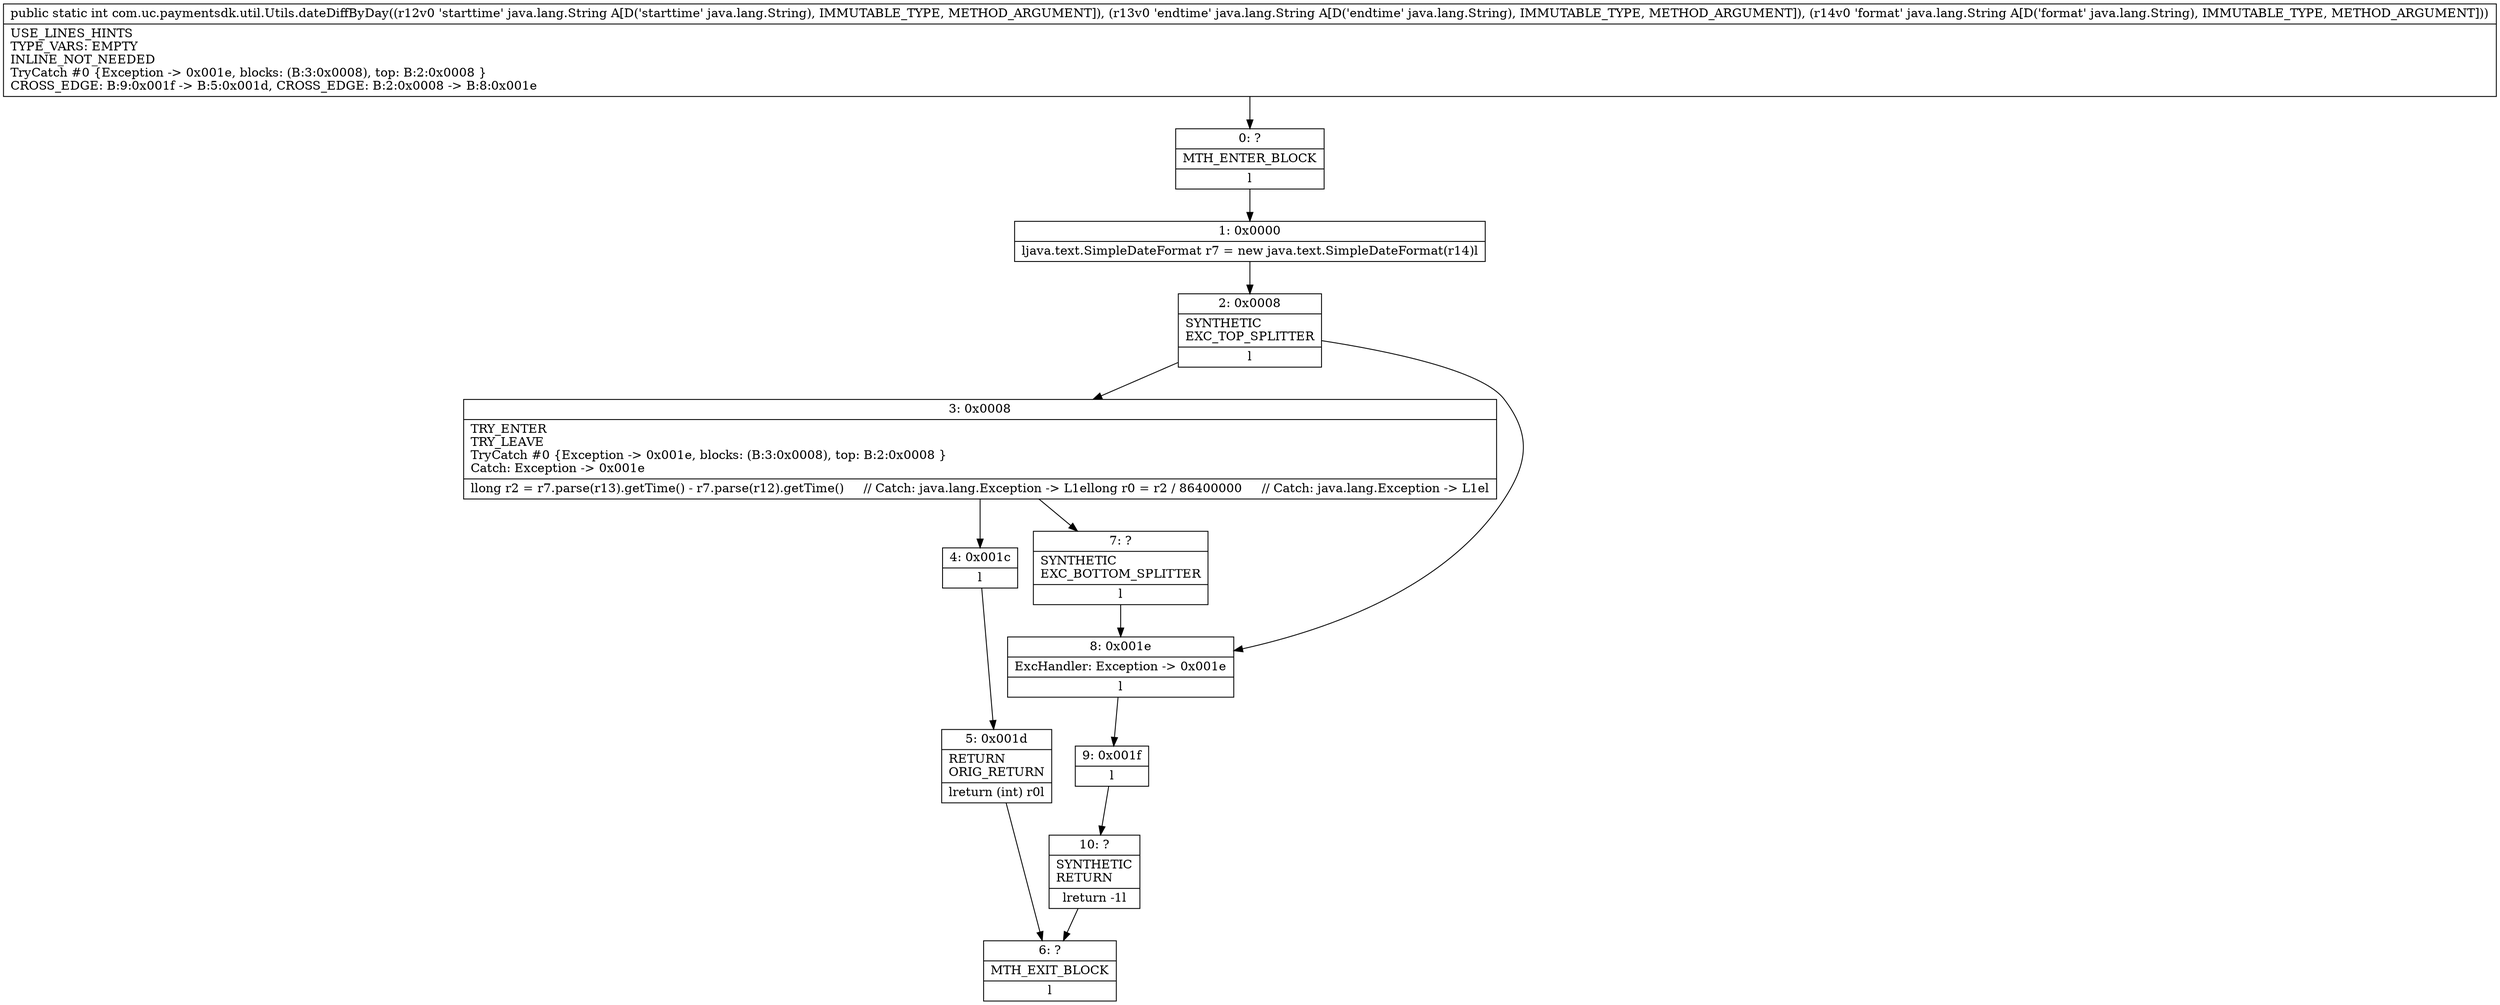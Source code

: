 digraph "CFG forcom.uc.paymentsdk.util.Utils.dateDiffByDay(Ljava\/lang\/String;Ljava\/lang\/String;Ljava\/lang\/String;)I" {
Node_0 [shape=record,label="{0\:\ ?|MTH_ENTER_BLOCK\l|l}"];
Node_1 [shape=record,label="{1\:\ 0x0000|ljava.text.SimpleDateFormat r7 = new java.text.SimpleDateFormat(r14)l}"];
Node_2 [shape=record,label="{2\:\ 0x0008|SYNTHETIC\lEXC_TOP_SPLITTER\l|l}"];
Node_3 [shape=record,label="{3\:\ 0x0008|TRY_ENTER\lTRY_LEAVE\lTryCatch #0 \{Exception \-\> 0x001e, blocks: (B:3:0x0008), top: B:2:0x0008 \}\lCatch: Exception \-\> 0x001e\l|llong r2 = r7.parse(r13).getTime() \- r7.parse(r12).getTime()     \/\/ Catch: java.lang.Exception \-\> L1ellong r0 = r2 \/ 86400000     \/\/ Catch: java.lang.Exception \-\> L1el}"];
Node_4 [shape=record,label="{4\:\ 0x001c|l}"];
Node_5 [shape=record,label="{5\:\ 0x001d|RETURN\lORIG_RETURN\l|lreturn (int) r0l}"];
Node_6 [shape=record,label="{6\:\ ?|MTH_EXIT_BLOCK\l|l}"];
Node_7 [shape=record,label="{7\:\ ?|SYNTHETIC\lEXC_BOTTOM_SPLITTER\l|l}"];
Node_8 [shape=record,label="{8\:\ 0x001e|ExcHandler: Exception \-\> 0x001e\l|l}"];
Node_9 [shape=record,label="{9\:\ 0x001f|l}"];
Node_10 [shape=record,label="{10\:\ ?|SYNTHETIC\lRETURN\l|lreturn \-1l}"];
MethodNode[shape=record,label="{public static int com.uc.paymentsdk.util.Utils.dateDiffByDay((r12v0 'starttime' java.lang.String A[D('starttime' java.lang.String), IMMUTABLE_TYPE, METHOD_ARGUMENT]), (r13v0 'endtime' java.lang.String A[D('endtime' java.lang.String), IMMUTABLE_TYPE, METHOD_ARGUMENT]), (r14v0 'format' java.lang.String A[D('format' java.lang.String), IMMUTABLE_TYPE, METHOD_ARGUMENT]))  | USE_LINES_HINTS\lTYPE_VARS: EMPTY\lINLINE_NOT_NEEDED\lTryCatch #0 \{Exception \-\> 0x001e, blocks: (B:3:0x0008), top: B:2:0x0008 \}\lCROSS_EDGE: B:9:0x001f \-\> B:5:0x001d, CROSS_EDGE: B:2:0x0008 \-\> B:8:0x001e\l}"];
MethodNode -> Node_0;
Node_0 -> Node_1;
Node_1 -> Node_2;
Node_2 -> Node_3;
Node_2 -> Node_8;
Node_3 -> Node_4;
Node_3 -> Node_7;
Node_4 -> Node_5;
Node_5 -> Node_6;
Node_7 -> Node_8;
Node_8 -> Node_9;
Node_9 -> Node_10;
Node_10 -> Node_6;
}

